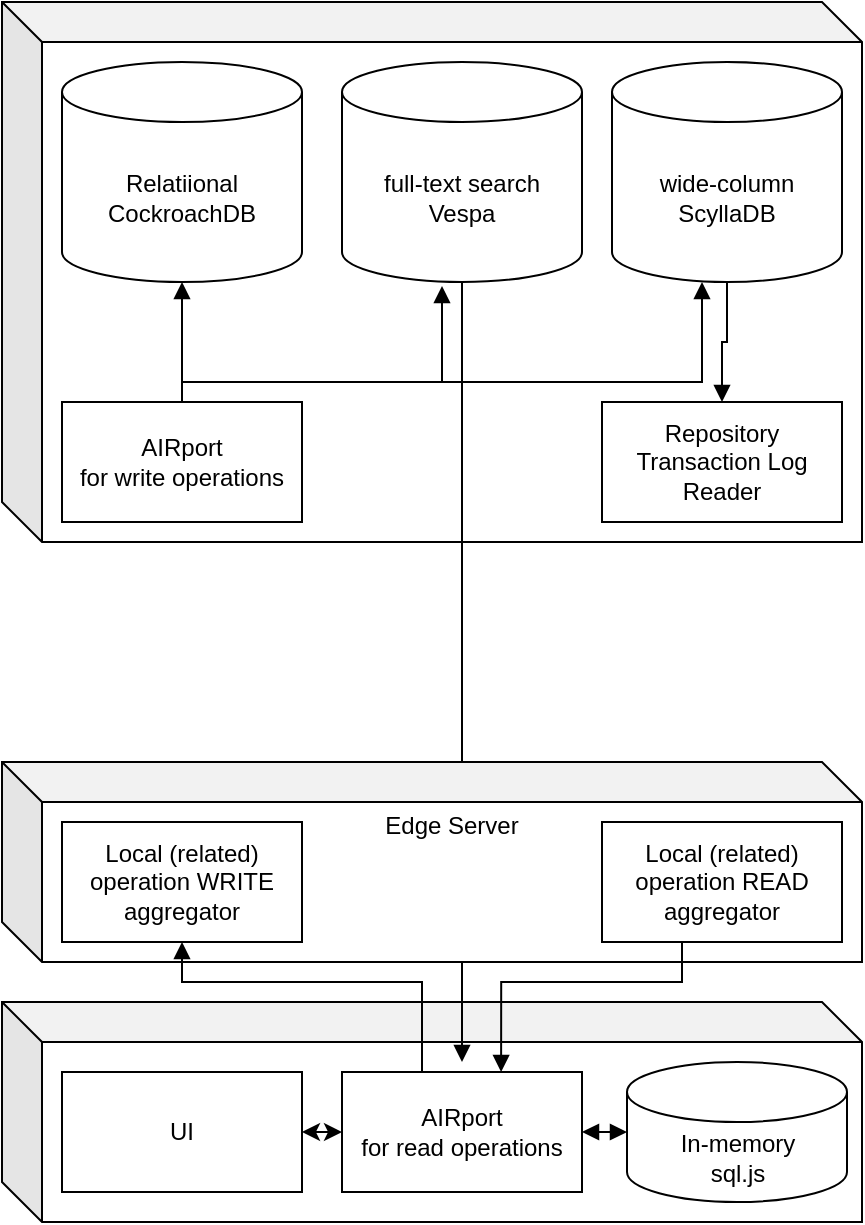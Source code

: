 <mxfile version="14.4.3" type="device"><diagram id="zDse-YLTcbvu7jpBg_Y1" name="Page-1"><mxGraphModel dx="1038" dy="585" grid="1" gridSize="10" guides="1" tooltips="1" connect="1" arrows="1" fold="1" page="1" pageScale="1" pageWidth="850" pageHeight="1100" math="0" shadow="0"><root><mxCell id="0"/><mxCell id="1" parent="0"/><mxCell id="yyq3MkBn0CMedO-n-Bcu-1" value="" style="shape=cube;whiteSpace=wrap;html=1;boundedLbl=1;backgroundOutline=1;darkOpacity=0.05;darkOpacity2=0.1;" parent="1" vertex="1"><mxGeometry x="10" y="10" width="430" height="270" as="geometry"/></mxCell><mxCell id="yyq3MkBn0CMedO-n-Bcu-2" value="Relatiional&lt;br&gt;CockroachDB" style="shape=cylinder3;whiteSpace=wrap;html=1;boundedLbl=1;backgroundOutline=1;size=15;" parent="1" vertex="1"><mxGeometry x="40" y="40" width="120" height="110" as="geometry"/></mxCell><mxCell id="yyq3MkBn0CMedO-n-Bcu-3" value="wide-column&lt;br&gt;ScyllaDB" style="shape=cylinder3;whiteSpace=wrap;html=1;boundedLbl=1;backgroundOutline=1;size=15;" parent="1" vertex="1"><mxGeometry x="315" y="40" width="115" height="110" as="geometry"/></mxCell><mxCell id="yyq3MkBn0CMedO-n-Bcu-6" value="AIRport&lt;br&gt;for write operations" style="rounded=0;whiteSpace=wrap;html=1;" parent="1" vertex="1"><mxGeometry x="40" y="210" width="120" height="60" as="geometry"/></mxCell><mxCell id="yyq3MkBn0CMedO-n-Bcu-7" value="Repository&lt;br&gt;Transaction Log&lt;br&gt;Reader" style="rounded=0;whiteSpace=wrap;html=1;" parent="1" vertex="1"><mxGeometry x="310" y="210" width="120" height="60" as="geometry"/></mxCell><mxCell id="yyq3MkBn0CMedO-n-Bcu-8" value="" style="html=1;verticalAlign=bottom;endArrow=block;rounded=0;edgeStyle=orthogonalEdgeStyle;exitX=0.5;exitY=0;exitDx=0;exitDy=0;entryX=0.5;entryY=1;entryDx=0;entryDy=0;entryPerimeter=0;" parent="1" source="yyq3MkBn0CMedO-n-Bcu-6" target="yyq3MkBn0CMedO-n-Bcu-2" edge="1"><mxGeometry width="80" relative="1" as="geometry"><mxPoint x="350" y="240" as="sourcePoint"/><mxPoint x="430" y="240" as="targetPoint"/></mxGeometry></mxCell><mxCell id="yyq3MkBn0CMedO-n-Bcu-9" value="" style="html=1;verticalAlign=bottom;endArrow=block;rounded=0;edgeStyle=orthogonalEdgeStyle;exitX=0.5;exitY=0;exitDx=0;exitDy=0;" parent="1" source="yyq3MkBn0CMedO-n-Bcu-6" target="yyq3MkBn0CMedO-n-Bcu-3" edge="1"><mxGeometry width="80" relative="1" as="geometry"><mxPoint x="115" y="230" as="sourcePoint"/><mxPoint x="430" y="240" as="targetPoint"/><Array as="points"><mxPoint x="100" y="200"/><mxPoint x="360" y="200"/></Array></mxGeometry></mxCell><mxCell id="yyq3MkBn0CMedO-n-Bcu-11" value="" style="html=1;verticalAlign=bottom;endArrow=block;rounded=0;edgeStyle=orthogonalEdgeStyle;exitX=0.5;exitY=1;exitDx=0;exitDy=0;exitPerimeter=0;entryX=0.5;entryY=0;entryDx=0;entryDy=0;" parent="1" source="yyq3MkBn0CMedO-n-Bcu-3" target="yyq3MkBn0CMedO-n-Bcu-7" edge="1"><mxGeometry width="80" relative="1" as="geometry"><mxPoint x="350" y="240" as="sourcePoint"/><mxPoint x="430" y="240" as="targetPoint"/></mxGeometry></mxCell><mxCell id="yyq3MkBn0CMedO-n-Bcu-12" value="" style="shape=cube;whiteSpace=wrap;html=1;boundedLbl=1;backgroundOutline=1;darkOpacity=0.05;darkOpacity2=0.1;" parent="1" vertex="1"><mxGeometry x="10" y="510" width="430" height="110" as="geometry"/></mxCell><mxCell id="yyq3MkBn0CMedO-n-Bcu-13" value="AIRport&lt;br&gt;for read operations" style="rounded=0;whiteSpace=wrap;html=1;" parent="1" vertex="1"><mxGeometry x="180" y="545" width="120" height="60" as="geometry"/></mxCell><mxCell id="yyq3MkBn0CMedO-n-Bcu-15" value="In-memory&lt;br&gt;sql.js" style="shape=cylinder3;whiteSpace=wrap;html=1;boundedLbl=1;backgroundOutline=1;size=15;" parent="1" vertex="1"><mxGeometry x="322.5" y="540" width="110" height="70" as="geometry"/></mxCell><mxCell id="yyq3MkBn0CMedO-n-Bcu-16" value="" style="endArrow=block;startArrow=block;endFill=1;startFill=1;html=1;rounded=0;edgeStyle=orthogonalEdgeStyle;entryX=0;entryY=0.5;entryDx=0;entryDy=0;entryPerimeter=0;exitX=1;exitY=0.5;exitDx=0;exitDy=0;" parent="1" source="yyq3MkBn0CMedO-n-Bcu-13" target="yyq3MkBn0CMedO-n-Bcu-15" edge="1"><mxGeometry width="160" relative="1" as="geometry"><mxPoint x="280" y="440" as="sourcePoint"/><mxPoint x="440" y="440" as="targetPoint"/></mxGeometry></mxCell><mxCell id="yyq3MkBn0CMedO-n-Bcu-18" value="UI" style="rounded=0;whiteSpace=wrap;html=1;" parent="1" vertex="1"><mxGeometry x="40" y="545" width="120" height="60" as="geometry"/></mxCell><mxCell id="yyq3MkBn0CMedO-n-Bcu-20" value="full-text search&lt;br&gt;Vespa" style="shape=cylinder3;whiteSpace=wrap;html=1;boundedLbl=1;backgroundOutline=1;size=15;" parent="1" vertex="1"><mxGeometry x="180" y="40" width="120" height="110" as="geometry"/></mxCell><mxCell id="yyq3MkBn0CMedO-n-Bcu-22" value="" style="html=1;verticalAlign=bottom;endArrow=block;rounded=0;edgeStyle=orthogonalEdgeStyle;exitX=0.5;exitY=0;exitDx=0;exitDy=0;" parent="1" source="yyq3MkBn0CMedO-n-Bcu-6" edge="1"><mxGeometry width="80" relative="1" as="geometry"><mxPoint x="270" y="310" as="sourcePoint"/><mxPoint x="230" y="152" as="targetPoint"/><Array as="points"><mxPoint x="100" y="200"/><mxPoint x="230" y="200"/><mxPoint x="230" y="152"/></Array></mxGeometry></mxCell><mxCell id="yyq3MkBn0CMedO-n-Bcu-23" value="" style="html=1;verticalAlign=bottom;endArrow=block;rounded=0;edgeStyle=orthogonalEdgeStyle;exitX=0.5;exitY=1;exitDx=0;exitDy=0;exitPerimeter=0;" parent="1" source="yyq3MkBn0CMedO-n-Bcu-20" edge="1"><mxGeometry width="80" relative="1" as="geometry"><mxPoint x="260" y="310" as="sourcePoint"/><mxPoint x="240" y="540" as="targetPoint"/></mxGeometry></mxCell><mxCell id="xJX04Oz9xTU3xDi11dwx-1" value="" style="endArrow=classic;startArrow=classic;html=1;exitX=1;exitY=0.5;exitDx=0;exitDy=0;" edge="1" parent="1" source="yyq3MkBn0CMedO-n-Bcu-18"><mxGeometry width="50" height="50" relative="1" as="geometry"><mxPoint x="400" y="540" as="sourcePoint"/><mxPoint x="180" y="575" as="targetPoint"/></mxGeometry></mxCell><mxCell id="xJX04Oz9xTU3xDi11dwx-2" value="Edge Server&lt;br&gt;&lt;br&gt;&lt;br&gt;&lt;br&gt;&lt;br&gt;" style="shape=cube;whiteSpace=wrap;html=1;boundedLbl=1;backgroundOutline=1;darkOpacity=0.05;darkOpacity2=0.1;" vertex="1" parent="1"><mxGeometry x="10" y="390" width="430" height="100" as="geometry"/></mxCell><mxCell id="xJX04Oz9xTU3xDi11dwx-3" value="Local (related) operation WRITE aggregator" style="rounded=0;whiteSpace=wrap;html=1;" vertex="1" parent="1"><mxGeometry x="40" y="420" width="120" height="60" as="geometry"/></mxCell><mxCell id="xJX04Oz9xTU3xDi11dwx-5" value="Local (related) operation READ aggregator" style="rounded=0;whiteSpace=wrap;html=1;" vertex="1" parent="1"><mxGeometry x="310" y="420" width="120" height="60" as="geometry"/></mxCell><mxCell id="yyq3MkBn0CMedO-n-Bcu-14" value="" style="html=1;verticalAlign=bottom;endArrow=block;rounded=0;edgeStyle=orthogonalEdgeStyle;exitX=0.5;exitY=1;exitDx=0;exitDy=0;entryX=0.663;entryY=0;entryDx=0;entryDy=0;entryPerimeter=0;" parent="1" source="xJX04Oz9xTU3xDi11dwx-5" target="yyq3MkBn0CMedO-n-Bcu-13" edge="1"><mxGeometry width="80" relative="1" as="geometry"><mxPoint x="330" y="230" as="sourcePoint"/><mxPoint x="260" y="340" as="targetPoint"/><Array as="points"><mxPoint x="350" y="500"/><mxPoint x="260" y="500"/></Array></mxGeometry></mxCell><mxCell id="xJX04Oz9xTU3xDi11dwx-8" value="" style="html=1;verticalAlign=bottom;endArrow=block;rounded=0;edgeStyle=orthogonalEdgeStyle;entryX=0.5;entryY=1;entryDx=0;entryDy=0;exitX=0.35;exitY=0;exitDx=0;exitDy=0;exitPerimeter=0;" edge="1" parent="1" source="yyq3MkBn0CMedO-n-Bcu-13" target="xJX04Oz9xTU3xDi11dwx-3"><mxGeometry width="80" relative="1" as="geometry"><mxPoint x="180" y="475" as="sourcePoint"/><mxPoint x="89.56" y="540" as="targetPoint"/><Array as="points"><mxPoint x="220" y="545"/><mxPoint x="220" y="500"/><mxPoint x="100" y="500"/></Array></mxGeometry></mxCell></root></mxGraphModel></diagram></mxfile>